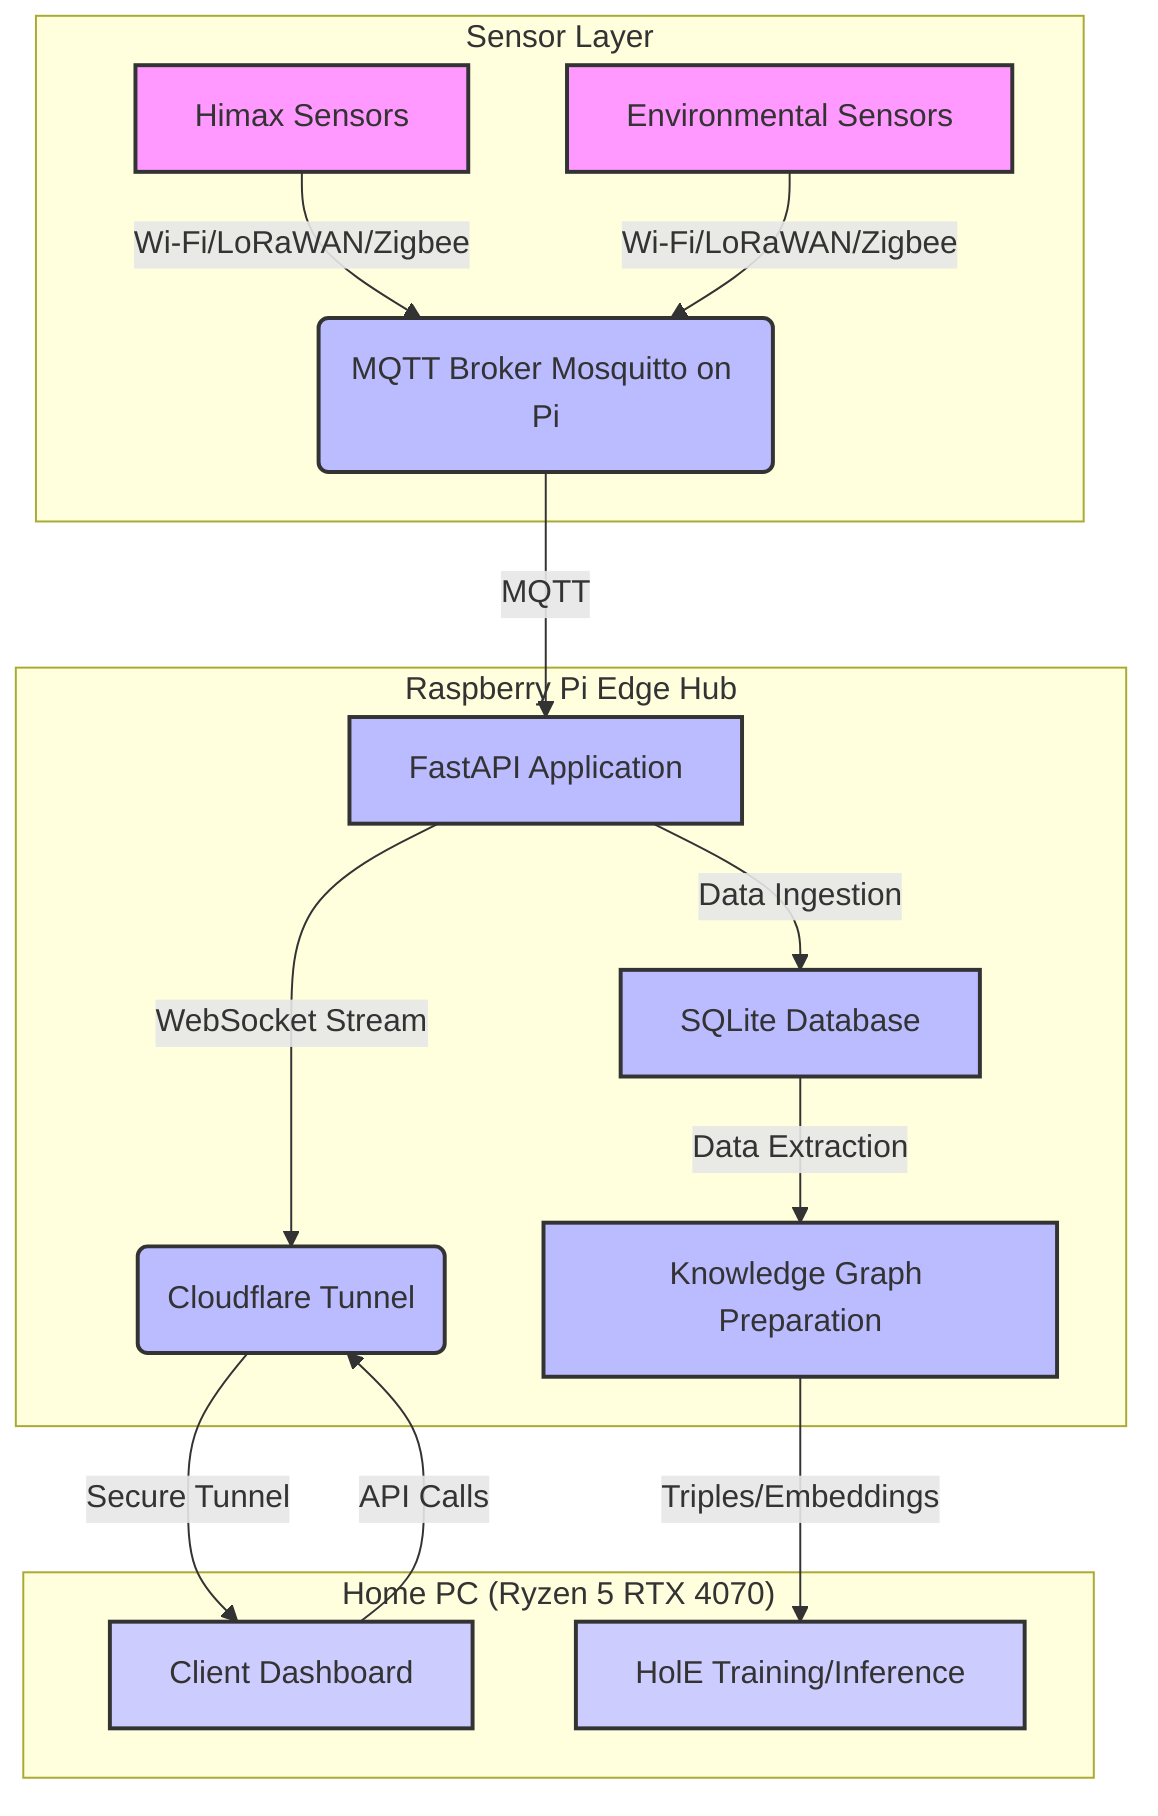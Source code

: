 graph TD
    subgraph "Sensor Layer"
        A[Himax Sensors] -- Wi-Fi/LoRaWAN/Zigbee --> B(MQTT Broker Mosquitto on Pi)
        C[Environmental Sensors] -- Wi-Fi/LoRaWAN/Zigbee --> B
    end

    subgraph "Raspberry Pi Edge Hub"
        direction LR
        B -- MQTT --> D[FastAPI Application]
        D -- Data Ingestion --> E[SQLite Database]
        E -- Data Extraction --> F[Knowledge Graph Preparation]
        D -- WebSocket Stream --> G(Cloudflare Tunnel)
    end

    subgraph "Home PC (Ryzen 5 RTX 4070)"
        direction LR
        G -- Secure Tunnel --> H[Client Dashboard]
        F -- Triples/Embeddings --> I[HolE Training/Inference]
        H -- API Calls --> G
    end

    style A fill:#f9f,stroke:#333,stroke-width:2px
    style C fill:#f9f,stroke:#333,stroke-width:2px
    style B fill:#bbf,stroke:#333,stroke-width:2px
    style D fill:#bbf,stroke:#333,stroke-width:2px
    style E fill:#bbf,stroke:#333,stroke-width:2px
    style F fill:#bbf,stroke:#333,stroke-width:2px
    style G fill:#bbf,stroke:#333,stroke-width:2px
    style H fill:#ccf,stroke:#333,stroke-width:2px
    style I fill:#ccf,stroke:#333,stroke-width:2px